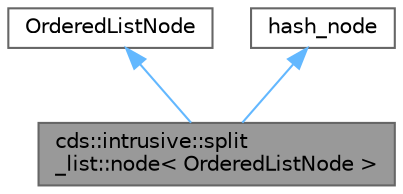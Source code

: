 digraph "cds::intrusive::split_list::node&lt; OrderedListNode &gt;"
{
 // LATEX_PDF_SIZE
  bgcolor="transparent";
  edge [fontname=Helvetica,fontsize=10,labelfontname=Helvetica,labelfontsize=10];
  node [fontname=Helvetica,fontsize=10,shape=box,height=0.2,width=0.4];
  Node1 [id="Node000001",label="cds::intrusive::split\l_list::node\< OrderedListNode \>",height=0.2,width=0.4,color="gray40", fillcolor="grey60", style="filled", fontcolor="black",tooltip="Split-ordered list node"];
  Node2 -> Node1 [id="edge1_Node000001_Node000002",dir="back",color="steelblue1",style="solid",tooltip=" "];
  Node2 [id="Node000002",label="OrderedListNode",height=0.2,width=0.4,color="gray40", fillcolor="white", style="filled",tooltip=" "];
  Node3 -> Node1 [id="edge2_Node000001_Node000003",dir="back",color="steelblue1",style="solid",tooltip=" "];
  Node3 [id="Node000003",label="hash_node",height=0.2,width=0.4,color="gray40", fillcolor="white", style="filled",tooltip=" "];
}

